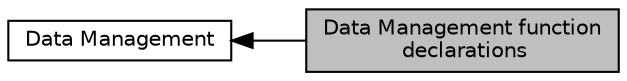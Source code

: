 digraph "Data Management function declarations"
{
  edge [fontname="Helvetica",fontsize="10",labelfontname="Helvetica",labelfontsize="10"];
  node [fontname="Helvetica",fontsize="10",shape=record];
  rankdir=LR;
  Node1 [label="Data Management",height=0.2,width=0.4,color="black", fillcolor="white", style="filled",URL="$group__datalib.html"];
  Node0 [label="Data Management function\l declarations",height=0.2,width=0.4,color="black", fillcolor="grey75", style="filled", fontcolor="black"];
  Node1->Node0 [shape=plaintext, dir="back", style="solid"];
}
